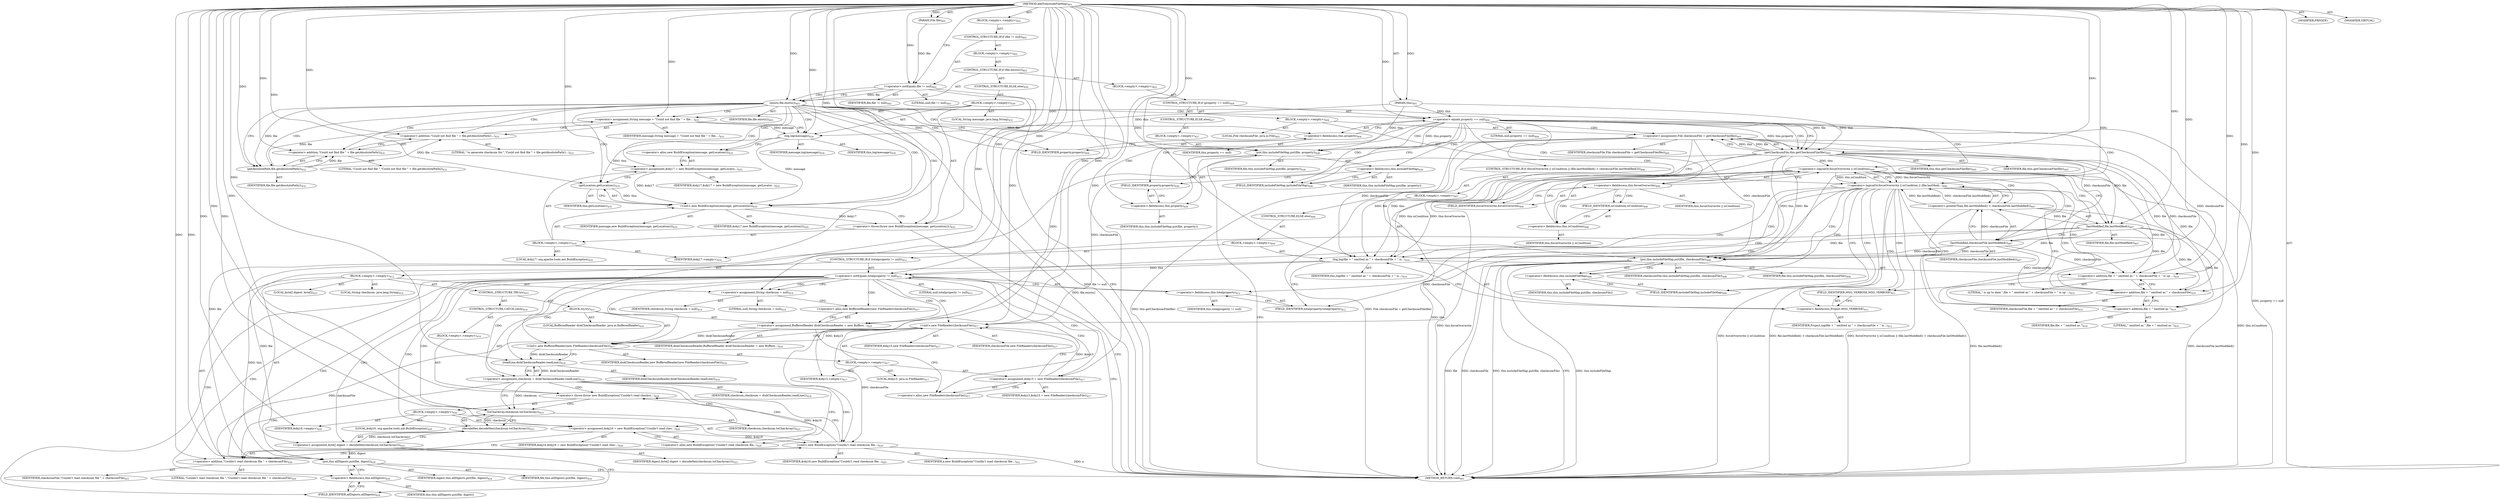 digraph "addToIncludeFileMap" {  
"111669149710" [label = <(METHOD,addToIncludeFileMap)<SUB>401</SUB>> ]
"115964117005" [label = <(PARAM,this)<SUB>401</SUB>> ]
"115964117019" [label = <(PARAM,File file)<SUB>401</SUB>> ]
"25769803835" [label = <(BLOCK,&lt;empty&gt;,&lt;empty&gt;)<SUB>401</SUB>> ]
"47244640286" [label = <(CONTROL_STRUCTURE,IF,if (file != null))<SUB>402</SUB>> ]
"30064771290" [label = <(&lt;operator&gt;.notEquals,file != null)<SUB>402</SUB>> ]
"68719476906" [label = <(IDENTIFIER,file,file != null)<SUB>402</SUB>> ]
"90194313258" [label = <(LITERAL,null,file != null)<SUB>402</SUB>> ]
"25769803836" [label = <(BLOCK,&lt;empty&gt;,&lt;empty&gt;)<SUB>402</SUB>> ]
"47244640287" [label = <(CONTROL_STRUCTURE,IF,if (file.exists()))<SUB>403</SUB>> ]
"30064771291" [label = <(exists,file.exists())<SUB>403</SUB>> ]
"68719476907" [label = <(IDENTIFIER,file,file.exists())<SUB>403</SUB>> ]
"25769803837" [label = <(BLOCK,&lt;empty&gt;,&lt;empty&gt;)<SUB>403</SUB>> ]
"47244640288" [label = <(CONTROL_STRUCTURE,IF,if (property == null))<SUB>404</SUB>> ]
"30064771292" [label = <(&lt;operator&gt;.equals,property == null)<SUB>404</SUB>> ]
"30064771293" [label = <(&lt;operator&gt;.fieldAccess,this.property)<SUB>404</SUB>> ]
"68719476908" [label = <(IDENTIFIER,this,property == null)> ]
"55834574906" [label = <(FIELD_IDENTIFIER,property,property)<SUB>404</SUB>> ]
"90194313259" [label = <(LITERAL,null,property == null)<SUB>404</SUB>> ]
"25769803838" [label = <(BLOCK,&lt;empty&gt;,&lt;empty&gt;)<SUB>404</SUB>> ]
"94489280537" [label = <(LOCAL,File checksumFile: java.io.File)<SUB>405</SUB>> ]
"30064771294" [label = <(&lt;operator&gt;.assignment,File checksumFile = getChecksumFile(file))<SUB>405</SUB>> ]
"68719476909" [label = <(IDENTIFIER,checksumFile,File checksumFile = getChecksumFile(file))<SUB>405</SUB>> ]
"30064771295" [label = <(getChecksumFile,this.getChecksumFile(file))<SUB>405</SUB>> ]
"68719476758" [label = <(IDENTIFIER,this,this.getChecksumFile(file))<SUB>405</SUB>> ]
"68719476910" [label = <(IDENTIFIER,file,this.getChecksumFile(file))<SUB>405</SUB>> ]
"47244640289" [label = <(CONTROL_STRUCTURE,IF,if (forceOverwrite || isCondition || (file.lastModified() &gt; checksumFile.lastModified())))<SUB>406</SUB>> ]
"30064771296" [label = <(&lt;operator&gt;.logicalOr,forceOverwrite || isCondition || (file.lastModi...)<SUB>406</SUB>> ]
"30064771297" [label = <(&lt;operator&gt;.logicalOr,forceOverwrite || isCondition)<SUB>406</SUB>> ]
"30064771298" [label = <(&lt;operator&gt;.fieldAccess,this.forceOverwrite)<SUB>406</SUB>> ]
"68719476911" [label = <(IDENTIFIER,this,forceOverwrite || isCondition)> ]
"55834574907" [label = <(FIELD_IDENTIFIER,forceOverwrite,forceOverwrite)<SUB>406</SUB>> ]
"30064771299" [label = <(&lt;operator&gt;.fieldAccess,this.isCondition)<SUB>406</SUB>> ]
"68719476912" [label = <(IDENTIFIER,this,forceOverwrite || isCondition)> ]
"55834574908" [label = <(FIELD_IDENTIFIER,isCondition,isCondition)<SUB>406</SUB>> ]
"30064771300" [label = <(&lt;operator&gt;.greaterThan,file.lastModified() &gt; checksumFile.lastModified())<SUB>407</SUB>> ]
"30064771301" [label = <(lastModified,file.lastModified())<SUB>407</SUB>> ]
"68719476913" [label = <(IDENTIFIER,file,file.lastModified())<SUB>407</SUB>> ]
"30064771302" [label = <(lastModified,checksumFile.lastModified())<SUB>407</SUB>> ]
"68719476914" [label = <(IDENTIFIER,checksumFile,checksumFile.lastModified())<SUB>407</SUB>> ]
"25769803839" [label = <(BLOCK,&lt;empty&gt;,&lt;empty&gt;)<SUB>407</SUB>> ]
"30064771303" [label = <(put,this.includeFileMap.put(file, checksumFile))<SUB>408</SUB>> ]
"30064771304" [label = <(&lt;operator&gt;.fieldAccess,this.includeFileMap)<SUB>408</SUB>> ]
"68719476915" [label = <(IDENTIFIER,this,this.includeFileMap.put(file, checksumFile))> ]
"55834574909" [label = <(FIELD_IDENTIFIER,includeFileMap,includeFileMap)<SUB>408</SUB>> ]
"68719476916" [label = <(IDENTIFIER,file,this.includeFileMap.put(file, checksumFile))<SUB>408</SUB>> ]
"68719476917" [label = <(IDENTIFIER,checksumFile,this.includeFileMap.put(file, checksumFile))<SUB>408</SUB>> ]
"47244640290" [label = <(CONTROL_STRUCTURE,ELSE,else)<SUB>409</SUB>> ]
"25769803840" [label = <(BLOCK,&lt;empty&gt;,&lt;empty&gt;)<SUB>409</SUB>> ]
"30064771305" [label = <(log,log(file + &quot; omitted as &quot; + checksumFile + &quot; is...)<SUB>410</SUB>> ]
"68719476759" [label = <(IDENTIFIER,this,log(file + &quot; omitted as &quot; + checksumFile + &quot; is...)<SUB>410</SUB>> ]
"30064771306" [label = <(&lt;operator&gt;.addition,file + &quot; omitted as &quot; + checksumFile + &quot; is up ...)<SUB>410</SUB>> ]
"30064771307" [label = <(&lt;operator&gt;.addition,file + &quot; omitted as &quot; + checksumFile)<SUB>410</SUB>> ]
"30064771308" [label = <(&lt;operator&gt;.addition,file + &quot; omitted as &quot;)<SUB>410</SUB>> ]
"68719476918" [label = <(IDENTIFIER,file,file + &quot; omitted as &quot;)<SUB>410</SUB>> ]
"90194313260" [label = <(LITERAL,&quot; omitted as &quot;,file + &quot; omitted as &quot;)<SUB>410</SUB>> ]
"68719476919" [label = <(IDENTIFIER,checksumFile,file + &quot; omitted as &quot; + checksumFile)<SUB>410</SUB>> ]
"90194313261" [label = <(LITERAL,&quot; is up to date.&quot;,file + &quot; omitted as &quot; + checksumFile + &quot; is up ...)<SUB>410</SUB>> ]
"30064771309" [label = <(&lt;operator&gt;.fieldAccess,Project.MSG_VERBOSE)<SUB>411</SUB>> ]
"68719476920" [label = <(IDENTIFIER,Project,log(file + &quot; omitted as &quot; + checksumFile + &quot; is...)<SUB>411</SUB>> ]
"55834574910" [label = <(FIELD_IDENTIFIER,MSG_VERBOSE,MSG_VERBOSE)<SUB>411</SUB>> ]
"47244640291" [label = <(CONTROL_STRUCTURE,IF,if (totalproperty != null))<SUB>412</SUB>> ]
"30064771310" [label = <(&lt;operator&gt;.notEquals,totalproperty != null)<SUB>412</SUB>> ]
"30064771311" [label = <(&lt;operator&gt;.fieldAccess,this.totalproperty)<SUB>412</SUB>> ]
"68719476921" [label = <(IDENTIFIER,this,totalproperty != null)> ]
"55834574911" [label = <(FIELD_IDENTIFIER,totalproperty,totalproperty)<SUB>412</SUB>> ]
"90194313262" [label = <(LITERAL,null,totalproperty != null)<SUB>412</SUB>> ]
"25769803841" [label = <(BLOCK,&lt;empty&gt;,&lt;empty&gt;)<SUB>412</SUB>> ]
"94489280538" [label = <(LOCAL,String checksum: java.lang.String)<SUB>414</SUB>> ]
"30064771312" [label = <(&lt;operator&gt;.assignment,String checksum = null)<SUB>414</SUB>> ]
"68719476922" [label = <(IDENTIFIER,checksum,String checksum = null)<SUB>414</SUB>> ]
"90194313263" [label = <(LITERAL,null,String checksum = null)<SUB>414</SUB>> ]
"47244640292" [label = <(CONTROL_STRUCTURE,TRY,try)<SUB>415</SUB>> ]
"25769803842" [label = <(BLOCK,try,try)<SUB>415</SUB>> ]
"94489280539" [label = <(LOCAL,BufferedReader diskChecksumReader: java.io.BufferedReader)<SUB>416</SUB>> ]
"30064771313" [label = <(&lt;operator&gt;.assignment,BufferedReader diskChecksumReader = new Buffere...)<SUB>416</SUB>> ]
"68719476923" [label = <(IDENTIFIER,diskChecksumReader,BufferedReader diskChecksumReader = new Buffere...)<SUB>416</SUB>> ]
"30064771314" [label = <(&lt;operator&gt;.alloc,new BufferedReader(new FileReader(checksumFile)))<SUB>417</SUB>> ]
"30064771315" [label = <(&lt;init&gt;,new BufferedReader(new FileReader(checksumFile)))<SUB>417</SUB>> ]
"68719476924" [label = <(IDENTIFIER,diskChecksumReader,new BufferedReader(new FileReader(checksumFile)))<SUB>416</SUB>> ]
"25769803843" [label = <(BLOCK,&lt;empty&gt;,&lt;empty&gt;)<SUB>417</SUB>> ]
"94489280540" [label = <(LOCAL,$obj15: java.io.FileReader)<SUB>417</SUB>> ]
"30064771316" [label = <(&lt;operator&gt;.assignment,$obj15 = new FileReader(checksumFile))<SUB>417</SUB>> ]
"68719476925" [label = <(IDENTIFIER,$obj15,$obj15 = new FileReader(checksumFile))<SUB>417</SUB>> ]
"30064771317" [label = <(&lt;operator&gt;.alloc,new FileReader(checksumFile))<SUB>417</SUB>> ]
"30064771318" [label = <(&lt;init&gt;,new FileReader(checksumFile))<SUB>417</SUB>> ]
"68719476926" [label = <(IDENTIFIER,$obj15,new FileReader(checksumFile))<SUB>417</SUB>> ]
"68719476927" [label = <(IDENTIFIER,checksumFile,new FileReader(checksumFile))<SUB>417</SUB>> ]
"68719476928" [label = <(IDENTIFIER,$obj15,&lt;empty&gt;)<SUB>417</SUB>> ]
"30064771319" [label = <(&lt;operator&gt;.assignment,checksum = diskChecksumReader.readLine())<SUB>418</SUB>> ]
"68719476929" [label = <(IDENTIFIER,checksum,checksum = diskChecksumReader.readLine())<SUB>418</SUB>> ]
"30064771320" [label = <(readLine,diskChecksumReader.readLine())<SUB>418</SUB>> ]
"68719476930" [label = <(IDENTIFIER,diskChecksumReader,diskChecksumReader.readLine())<SUB>418</SUB>> ]
"47244640293" [label = <(CONTROL_STRUCTURE,CATCH,catch)<SUB>419</SUB>> ]
"25769803844" [label = <(BLOCK,&lt;empty&gt;,&lt;empty&gt;)<SUB>419</SUB>> ]
"30064771321" [label = <(&lt;operator&gt;.throw,throw new BuildException(&quot;Couldn't read checksu...)<SUB>420</SUB>> ]
"25769803845" [label = <(BLOCK,&lt;empty&gt;,&lt;empty&gt;)<SUB>420</SUB>> ]
"94489280541" [label = <(LOCAL,$obj16: org.apache.tools.ant.BuildException)<SUB>420</SUB>> ]
"30064771322" [label = <(&lt;operator&gt;.assignment,$obj16 = new BuildException(&quot;Couldn't read chec...)<SUB>420</SUB>> ]
"68719476931" [label = <(IDENTIFIER,$obj16,$obj16 = new BuildException(&quot;Couldn't read chec...)<SUB>420</SUB>> ]
"30064771323" [label = <(&lt;operator&gt;.alloc,new BuildException(&quot;Couldn't read checksum file...)<SUB>420</SUB>> ]
"30064771324" [label = <(&lt;init&gt;,new BuildException(&quot;Couldn't read checksum file...)<SUB>420</SUB>> ]
"68719476932" [label = <(IDENTIFIER,$obj16,new BuildException(&quot;Couldn't read checksum file...)<SUB>420</SUB>> ]
"30064771325" [label = <(&lt;operator&gt;.addition,&quot;Couldn't read checksum file &quot; + checksumFile)<SUB>420</SUB>> ]
"90194313264" [label = <(LITERAL,&quot;Couldn't read checksum file &quot;,&quot;Couldn't read checksum file &quot; + checksumFile)<SUB>420</SUB>> ]
"68719476933" [label = <(IDENTIFIER,checksumFile,&quot;Couldn't read checksum file &quot; + checksumFile)<SUB>421</SUB>> ]
"68719476934" [label = <(IDENTIFIER,e,new BuildException(&quot;Couldn't read checksum file...)<SUB>421</SUB>> ]
"68719476935" [label = <(IDENTIFIER,$obj16,&lt;empty&gt;)<SUB>420</SUB>> ]
"94489280542" [label = <(LOCAL,byte[] digest: byte[])<SUB>423</SUB>> ]
"30064771326" [label = <(&lt;operator&gt;.assignment,byte[] digest = decodeHex(checksum.toCharArray()))<SUB>423</SUB>> ]
"68719476936" [label = <(IDENTIFIER,digest,byte[] digest = decodeHex(checksum.toCharArray()))<SUB>423</SUB>> ]
"30064771327" [label = <(decodeHex,decodeHex(checksum.toCharArray()))<SUB>423</SUB>> ]
"30064771328" [label = <(toCharArray,checksum.toCharArray())<SUB>423</SUB>> ]
"68719476937" [label = <(IDENTIFIER,checksum,checksum.toCharArray())<SUB>423</SUB>> ]
"30064771329" [label = <(put,this.allDigests.put(file, digest))<SUB>424</SUB>> ]
"30064771330" [label = <(&lt;operator&gt;.fieldAccess,this.allDigests)<SUB>424</SUB>> ]
"68719476938" [label = <(IDENTIFIER,this,this.allDigests.put(file, digest))> ]
"55834574912" [label = <(FIELD_IDENTIFIER,allDigests,allDigests)<SUB>424</SUB>> ]
"68719476939" [label = <(IDENTIFIER,file,this.allDigests.put(file, digest))<SUB>424</SUB>> ]
"68719476940" [label = <(IDENTIFIER,digest,this.allDigests.put(file, digest))<SUB>424</SUB>> ]
"47244640294" [label = <(CONTROL_STRUCTURE,ELSE,else)<SUB>427</SUB>> ]
"25769803846" [label = <(BLOCK,&lt;empty&gt;,&lt;empty&gt;)<SUB>427</SUB>> ]
"30064771331" [label = <(put,this.includeFileMap.put(file, property))<SUB>428</SUB>> ]
"30064771332" [label = <(&lt;operator&gt;.fieldAccess,this.includeFileMap)<SUB>428</SUB>> ]
"68719476941" [label = <(IDENTIFIER,this,this.includeFileMap.put(file, property))> ]
"55834574913" [label = <(FIELD_IDENTIFIER,includeFileMap,includeFileMap)<SUB>428</SUB>> ]
"68719476942" [label = <(IDENTIFIER,file,this.includeFileMap.put(file, property))<SUB>428</SUB>> ]
"30064771333" [label = <(&lt;operator&gt;.fieldAccess,this.property)<SUB>428</SUB>> ]
"68719476943" [label = <(IDENTIFIER,this,this.includeFileMap.put(file, property))> ]
"55834574914" [label = <(FIELD_IDENTIFIER,property,property)<SUB>428</SUB>> ]
"47244640295" [label = <(CONTROL_STRUCTURE,ELSE,else)<SUB>430</SUB>> ]
"25769803847" [label = <(BLOCK,&lt;empty&gt;,&lt;empty&gt;)<SUB>430</SUB>> ]
"94489280543" [label = <(LOCAL,String message: java.lang.String)<SUB>431</SUB>> ]
"30064771334" [label = <(&lt;operator&gt;.assignment,String message = &quot;Could not find file &quot; + file....)<SUB>431</SUB>> ]
"68719476944" [label = <(IDENTIFIER,message,String message = &quot;Could not find file &quot; + file....)<SUB>431</SUB>> ]
"30064771335" [label = <(&lt;operator&gt;.addition,&quot;Could not find file &quot; + file.getAbsolutePath()...)<SUB>431</SUB>> ]
"30064771336" [label = <(&lt;operator&gt;.addition,&quot;Could not find file &quot; + file.getAbsolutePath())<SUB>431</SUB>> ]
"90194313265" [label = <(LITERAL,&quot;Could not find file &quot;,&quot;Could not find file &quot; + file.getAbsolutePath())<SUB>431</SUB>> ]
"30064771337" [label = <(getAbsolutePath,file.getAbsolutePath())<SUB>432</SUB>> ]
"68719476945" [label = <(IDENTIFIER,file,file.getAbsolutePath())<SUB>432</SUB>> ]
"90194313266" [label = <(LITERAL,&quot; to generate checksum for.&quot;,&quot;Could not find file &quot; + file.getAbsolutePath()...)<SUB>433</SUB>> ]
"30064771338" [label = <(log,log(message))<SUB>434</SUB>> ]
"68719476760" [label = <(IDENTIFIER,this,log(message))<SUB>434</SUB>> ]
"68719476946" [label = <(IDENTIFIER,message,log(message))<SUB>434</SUB>> ]
"30064771339" [label = <(&lt;operator&gt;.throw,throw new BuildException(message, getLocation());)<SUB>435</SUB>> ]
"25769803848" [label = <(BLOCK,&lt;empty&gt;,&lt;empty&gt;)<SUB>435</SUB>> ]
"94489280544" [label = <(LOCAL,$obj17: org.apache.tools.ant.BuildException)<SUB>435</SUB>> ]
"30064771340" [label = <(&lt;operator&gt;.assignment,$obj17 = new BuildException(message, getLocatio...)<SUB>435</SUB>> ]
"68719476947" [label = <(IDENTIFIER,$obj17,$obj17 = new BuildException(message, getLocatio...)<SUB>435</SUB>> ]
"30064771341" [label = <(&lt;operator&gt;.alloc,new BuildException(message, getLocation()))<SUB>435</SUB>> ]
"30064771342" [label = <(&lt;init&gt;,new BuildException(message, getLocation()))<SUB>435</SUB>> ]
"68719476948" [label = <(IDENTIFIER,$obj17,new BuildException(message, getLocation()))<SUB>435</SUB>> ]
"68719476949" [label = <(IDENTIFIER,message,new BuildException(message, getLocation()))<SUB>435</SUB>> ]
"30064771343" [label = <(getLocation,getLocation())<SUB>435</SUB>> ]
"68719476761" [label = <(IDENTIFIER,this,getLocation())<SUB>435</SUB>> ]
"68719476950" [label = <(IDENTIFIER,$obj17,&lt;empty&gt;)<SUB>435</SUB>> ]
"133143986220" [label = <(MODIFIER,PRIVATE)> ]
"133143986221" [label = <(MODIFIER,VIRTUAL)> ]
"128849018894" [label = <(METHOD_RETURN,void)<SUB>401</SUB>> ]
  "111669149710" -> "115964117005"  [ label = "AST: "] 
  "111669149710" -> "115964117019"  [ label = "AST: "] 
  "111669149710" -> "25769803835"  [ label = "AST: "] 
  "111669149710" -> "133143986220"  [ label = "AST: "] 
  "111669149710" -> "133143986221"  [ label = "AST: "] 
  "111669149710" -> "128849018894"  [ label = "AST: "] 
  "25769803835" -> "47244640286"  [ label = "AST: "] 
  "47244640286" -> "30064771290"  [ label = "AST: "] 
  "47244640286" -> "25769803836"  [ label = "AST: "] 
  "30064771290" -> "68719476906"  [ label = "AST: "] 
  "30064771290" -> "90194313258"  [ label = "AST: "] 
  "25769803836" -> "47244640287"  [ label = "AST: "] 
  "47244640287" -> "30064771291"  [ label = "AST: "] 
  "47244640287" -> "25769803837"  [ label = "AST: "] 
  "47244640287" -> "47244640295"  [ label = "AST: "] 
  "30064771291" -> "68719476907"  [ label = "AST: "] 
  "25769803837" -> "47244640288"  [ label = "AST: "] 
  "47244640288" -> "30064771292"  [ label = "AST: "] 
  "47244640288" -> "25769803838"  [ label = "AST: "] 
  "47244640288" -> "47244640294"  [ label = "AST: "] 
  "30064771292" -> "30064771293"  [ label = "AST: "] 
  "30064771292" -> "90194313259"  [ label = "AST: "] 
  "30064771293" -> "68719476908"  [ label = "AST: "] 
  "30064771293" -> "55834574906"  [ label = "AST: "] 
  "25769803838" -> "94489280537"  [ label = "AST: "] 
  "25769803838" -> "30064771294"  [ label = "AST: "] 
  "25769803838" -> "47244640289"  [ label = "AST: "] 
  "30064771294" -> "68719476909"  [ label = "AST: "] 
  "30064771294" -> "30064771295"  [ label = "AST: "] 
  "30064771295" -> "68719476758"  [ label = "AST: "] 
  "30064771295" -> "68719476910"  [ label = "AST: "] 
  "47244640289" -> "30064771296"  [ label = "AST: "] 
  "47244640289" -> "25769803839"  [ label = "AST: "] 
  "47244640289" -> "47244640290"  [ label = "AST: "] 
  "30064771296" -> "30064771297"  [ label = "AST: "] 
  "30064771296" -> "30064771300"  [ label = "AST: "] 
  "30064771297" -> "30064771298"  [ label = "AST: "] 
  "30064771297" -> "30064771299"  [ label = "AST: "] 
  "30064771298" -> "68719476911"  [ label = "AST: "] 
  "30064771298" -> "55834574907"  [ label = "AST: "] 
  "30064771299" -> "68719476912"  [ label = "AST: "] 
  "30064771299" -> "55834574908"  [ label = "AST: "] 
  "30064771300" -> "30064771301"  [ label = "AST: "] 
  "30064771300" -> "30064771302"  [ label = "AST: "] 
  "30064771301" -> "68719476913"  [ label = "AST: "] 
  "30064771302" -> "68719476914"  [ label = "AST: "] 
  "25769803839" -> "30064771303"  [ label = "AST: "] 
  "30064771303" -> "30064771304"  [ label = "AST: "] 
  "30064771303" -> "68719476916"  [ label = "AST: "] 
  "30064771303" -> "68719476917"  [ label = "AST: "] 
  "30064771304" -> "68719476915"  [ label = "AST: "] 
  "30064771304" -> "55834574909"  [ label = "AST: "] 
  "47244640290" -> "25769803840"  [ label = "AST: "] 
  "25769803840" -> "30064771305"  [ label = "AST: "] 
  "25769803840" -> "47244640291"  [ label = "AST: "] 
  "30064771305" -> "68719476759"  [ label = "AST: "] 
  "30064771305" -> "30064771306"  [ label = "AST: "] 
  "30064771305" -> "30064771309"  [ label = "AST: "] 
  "30064771306" -> "30064771307"  [ label = "AST: "] 
  "30064771306" -> "90194313261"  [ label = "AST: "] 
  "30064771307" -> "30064771308"  [ label = "AST: "] 
  "30064771307" -> "68719476919"  [ label = "AST: "] 
  "30064771308" -> "68719476918"  [ label = "AST: "] 
  "30064771308" -> "90194313260"  [ label = "AST: "] 
  "30064771309" -> "68719476920"  [ label = "AST: "] 
  "30064771309" -> "55834574910"  [ label = "AST: "] 
  "47244640291" -> "30064771310"  [ label = "AST: "] 
  "47244640291" -> "25769803841"  [ label = "AST: "] 
  "30064771310" -> "30064771311"  [ label = "AST: "] 
  "30064771310" -> "90194313262"  [ label = "AST: "] 
  "30064771311" -> "68719476921"  [ label = "AST: "] 
  "30064771311" -> "55834574911"  [ label = "AST: "] 
  "25769803841" -> "94489280538"  [ label = "AST: "] 
  "25769803841" -> "30064771312"  [ label = "AST: "] 
  "25769803841" -> "47244640292"  [ label = "AST: "] 
  "25769803841" -> "94489280542"  [ label = "AST: "] 
  "25769803841" -> "30064771326"  [ label = "AST: "] 
  "25769803841" -> "30064771329"  [ label = "AST: "] 
  "30064771312" -> "68719476922"  [ label = "AST: "] 
  "30064771312" -> "90194313263"  [ label = "AST: "] 
  "47244640292" -> "25769803842"  [ label = "AST: "] 
  "47244640292" -> "47244640293"  [ label = "AST: "] 
  "25769803842" -> "94489280539"  [ label = "AST: "] 
  "25769803842" -> "30064771313"  [ label = "AST: "] 
  "25769803842" -> "30064771315"  [ label = "AST: "] 
  "25769803842" -> "30064771319"  [ label = "AST: "] 
  "30064771313" -> "68719476923"  [ label = "AST: "] 
  "30064771313" -> "30064771314"  [ label = "AST: "] 
  "30064771315" -> "68719476924"  [ label = "AST: "] 
  "30064771315" -> "25769803843"  [ label = "AST: "] 
  "25769803843" -> "94489280540"  [ label = "AST: "] 
  "25769803843" -> "30064771316"  [ label = "AST: "] 
  "25769803843" -> "30064771318"  [ label = "AST: "] 
  "25769803843" -> "68719476928"  [ label = "AST: "] 
  "30064771316" -> "68719476925"  [ label = "AST: "] 
  "30064771316" -> "30064771317"  [ label = "AST: "] 
  "30064771318" -> "68719476926"  [ label = "AST: "] 
  "30064771318" -> "68719476927"  [ label = "AST: "] 
  "30064771319" -> "68719476929"  [ label = "AST: "] 
  "30064771319" -> "30064771320"  [ label = "AST: "] 
  "30064771320" -> "68719476930"  [ label = "AST: "] 
  "47244640293" -> "25769803844"  [ label = "AST: "] 
  "25769803844" -> "30064771321"  [ label = "AST: "] 
  "30064771321" -> "25769803845"  [ label = "AST: "] 
  "25769803845" -> "94489280541"  [ label = "AST: "] 
  "25769803845" -> "30064771322"  [ label = "AST: "] 
  "25769803845" -> "30064771324"  [ label = "AST: "] 
  "25769803845" -> "68719476935"  [ label = "AST: "] 
  "30064771322" -> "68719476931"  [ label = "AST: "] 
  "30064771322" -> "30064771323"  [ label = "AST: "] 
  "30064771324" -> "68719476932"  [ label = "AST: "] 
  "30064771324" -> "30064771325"  [ label = "AST: "] 
  "30064771324" -> "68719476934"  [ label = "AST: "] 
  "30064771325" -> "90194313264"  [ label = "AST: "] 
  "30064771325" -> "68719476933"  [ label = "AST: "] 
  "30064771326" -> "68719476936"  [ label = "AST: "] 
  "30064771326" -> "30064771327"  [ label = "AST: "] 
  "30064771327" -> "30064771328"  [ label = "AST: "] 
  "30064771328" -> "68719476937"  [ label = "AST: "] 
  "30064771329" -> "30064771330"  [ label = "AST: "] 
  "30064771329" -> "68719476939"  [ label = "AST: "] 
  "30064771329" -> "68719476940"  [ label = "AST: "] 
  "30064771330" -> "68719476938"  [ label = "AST: "] 
  "30064771330" -> "55834574912"  [ label = "AST: "] 
  "47244640294" -> "25769803846"  [ label = "AST: "] 
  "25769803846" -> "30064771331"  [ label = "AST: "] 
  "30064771331" -> "30064771332"  [ label = "AST: "] 
  "30064771331" -> "68719476942"  [ label = "AST: "] 
  "30064771331" -> "30064771333"  [ label = "AST: "] 
  "30064771332" -> "68719476941"  [ label = "AST: "] 
  "30064771332" -> "55834574913"  [ label = "AST: "] 
  "30064771333" -> "68719476943"  [ label = "AST: "] 
  "30064771333" -> "55834574914"  [ label = "AST: "] 
  "47244640295" -> "25769803847"  [ label = "AST: "] 
  "25769803847" -> "94489280543"  [ label = "AST: "] 
  "25769803847" -> "30064771334"  [ label = "AST: "] 
  "25769803847" -> "30064771338"  [ label = "AST: "] 
  "25769803847" -> "30064771339"  [ label = "AST: "] 
  "30064771334" -> "68719476944"  [ label = "AST: "] 
  "30064771334" -> "30064771335"  [ label = "AST: "] 
  "30064771335" -> "30064771336"  [ label = "AST: "] 
  "30064771335" -> "90194313266"  [ label = "AST: "] 
  "30064771336" -> "90194313265"  [ label = "AST: "] 
  "30064771336" -> "30064771337"  [ label = "AST: "] 
  "30064771337" -> "68719476945"  [ label = "AST: "] 
  "30064771338" -> "68719476760"  [ label = "AST: "] 
  "30064771338" -> "68719476946"  [ label = "AST: "] 
  "30064771339" -> "25769803848"  [ label = "AST: "] 
  "25769803848" -> "94489280544"  [ label = "AST: "] 
  "25769803848" -> "30064771340"  [ label = "AST: "] 
  "25769803848" -> "30064771342"  [ label = "AST: "] 
  "25769803848" -> "68719476950"  [ label = "AST: "] 
  "30064771340" -> "68719476947"  [ label = "AST: "] 
  "30064771340" -> "30064771341"  [ label = "AST: "] 
  "30064771342" -> "68719476948"  [ label = "AST: "] 
  "30064771342" -> "68719476949"  [ label = "AST: "] 
  "30064771342" -> "30064771343"  [ label = "AST: "] 
  "30064771343" -> "68719476761"  [ label = "AST: "] 
  "30064771290" -> "128849018894"  [ label = "CFG: "] 
  "30064771290" -> "30064771291"  [ label = "CFG: "] 
  "30064771291" -> "55834574906"  [ label = "CFG: "] 
  "30064771291" -> "30064771337"  [ label = "CFG: "] 
  "30064771292" -> "30064771295"  [ label = "CFG: "] 
  "30064771292" -> "55834574913"  [ label = "CFG: "] 
  "30064771334" -> "30064771338"  [ label = "CFG: "] 
  "30064771338" -> "30064771341"  [ label = "CFG: "] 
  "30064771339" -> "128849018894"  [ label = "CFG: "] 
  "30064771293" -> "30064771292"  [ label = "CFG: "] 
  "30064771294" -> "55834574907"  [ label = "CFG: "] 
  "30064771335" -> "30064771334"  [ label = "CFG: "] 
  "55834574906" -> "30064771293"  [ label = "CFG: "] 
  "30064771295" -> "30064771294"  [ label = "CFG: "] 
  "30064771296" -> "55834574909"  [ label = "CFG: "] 
  "30064771296" -> "30064771308"  [ label = "CFG: "] 
  "30064771331" -> "128849018894"  [ label = "CFG: "] 
  "30064771336" -> "30064771335"  [ label = "CFG: "] 
  "30064771340" -> "30064771343"  [ label = "CFG: "] 
  "30064771342" -> "30064771339"  [ label = "CFG: "] 
  "30064771297" -> "30064771296"  [ label = "CFG: "] 
  "30064771297" -> "30064771301"  [ label = "CFG: "] 
  "30064771300" -> "30064771296"  [ label = "CFG: "] 
  "30064771303" -> "128849018894"  [ label = "CFG: "] 
  "30064771332" -> "55834574914"  [ label = "CFG: "] 
  "30064771333" -> "30064771331"  [ label = "CFG: "] 
  "30064771337" -> "30064771336"  [ label = "CFG: "] 
  "30064771341" -> "30064771340"  [ label = "CFG: "] 
  "30064771343" -> "30064771342"  [ label = "CFG: "] 
  "30064771298" -> "30064771297"  [ label = "CFG: "] 
  "30064771298" -> "55834574908"  [ label = "CFG: "] 
  "30064771299" -> "30064771297"  [ label = "CFG: "] 
  "30064771301" -> "30064771302"  [ label = "CFG: "] 
  "30064771302" -> "30064771300"  [ label = "CFG: "] 
  "30064771304" -> "30064771303"  [ label = "CFG: "] 
  "30064771305" -> "55834574911"  [ label = "CFG: "] 
  "55834574913" -> "30064771332"  [ label = "CFG: "] 
  "55834574914" -> "30064771333"  [ label = "CFG: "] 
  "55834574907" -> "30064771298"  [ label = "CFG: "] 
  "55834574908" -> "30064771299"  [ label = "CFG: "] 
  "55834574909" -> "30064771304"  [ label = "CFG: "] 
  "30064771306" -> "55834574910"  [ label = "CFG: "] 
  "30064771309" -> "30064771305"  [ label = "CFG: "] 
  "30064771310" -> "128849018894"  [ label = "CFG: "] 
  "30064771310" -> "30064771312"  [ label = "CFG: "] 
  "30064771307" -> "30064771306"  [ label = "CFG: "] 
  "55834574910" -> "30064771309"  [ label = "CFG: "] 
  "30064771311" -> "30064771310"  [ label = "CFG: "] 
  "30064771312" -> "30064771314"  [ label = "CFG: "] 
  "30064771326" -> "55834574912"  [ label = "CFG: "] 
  "30064771329" -> "128849018894"  [ label = "CFG: "] 
  "30064771308" -> "30064771307"  [ label = "CFG: "] 
  "55834574911" -> "30064771311"  [ label = "CFG: "] 
  "30064771327" -> "30064771326"  [ label = "CFG: "] 
  "30064771330" -> "30064771329"  [ label = "CFG: "] 
  "30064771313" -> "30064771317"  [ label = "CFG: "] 
  "30064771315" -> "30064771320"  [ label = "CFG: "] 
  "30064771319" -> "30064771323"  [ label = "CFG: "] 
  "30064771319" -> "30064771328"  [ label = "CFG: "] 
  "30064771328" -> "30064771327"  [ label = "CFG: "] 
  "55834574912" -> "30064771330"  [ label = "CFG: "] 
  "30064771314" -> "30064771313"  [ label = "CFG: "] 
  "30064771320" -> "30064771319"  [ label = "CFG: "] 
  "30064771321" -> "30064771328"  [ label = "CFG: "] 
  "30064771316" -> "30064771318"  [ label = "CFG: "] 
  "30064771318" -> "30064771315"  [ label = "CFG: "] 
  "30064771317" -> "30064771316"  [ label = "CFG: "] 
  "30064771322" -> "30064771325"  [ label = "CFG: "] 
  "30064771324" -> "30064771321"  [ label = "CFG: "] 
  "30064771323" -> "30064771322"  [ label = "CFG: "] 
  "30064771325" -> "30064771324"  [ label = "CFG: "] 
  "111669149710" -> "30064771290"  [ label = "CFG: "] 
  "30064771290" -> "128849018894"  [ label = "DDG: file != null"] 
  "30064771291" -> "128849018894"  [ label = "DDG: file.exists()"] 
  "30064771292" -> "128849018894"  [ label = "DDG: property == null"] 
  "30064771295" -> "128849018894"  [ label = "DDG: this"] 
  "30064771294" -> "128849018894"  [ label = "DDG: this.getChecksumFile(file)"] 
  "30064771294" -> "128849018894"  [ label = "DDG: File checksumFile = getChecksumFile(file)"] 
  "30064771297" -> "128849018894"  [ label = "DDG: this.forceOverwrite"] 
  "30064771297" -> "128849018894"  [ label = "DDG: this.isCondition"] 
  "30064771296" -> "128849018894"  [ label = "DDG: forceOverwrite || isCondition"] 
  "30064771300" -> "128849018894"  [ label = "DDG: file.lastModified()"] 
  "30064771300" -> "128849018894"  [ label = "DDG: checksumFile.lastModified()"] 
  "30064771296" -> "128849018894"  [ label = "DDG: file.lastModified() &gt; checksumFile.lastModified()"] 
  "30064771296" -> "128849018894"  [ label = "DDG: forceOverwrite || isCondition || (file.lastModified() &gt; checksumFile.lastModified())"] 
  "30064771303" -> "128849018894"  [ label = "DDG: this.includeFileMap"] 
  "30064771303" -> "128849018894"  [ label = "DDG: file"] 
  "30064771303" -> "128849018894"  [ label = "DDG: checksumFile"] 
  "30064771303" -> "128849018894"  [ label = "DDG: this.includeFileMap.put(file, checksumFile)"] 
  "30064771324" -> "128849018894"  [ label = "DDG: e"] 
  "111669149710" -> "115964117005"  [ label = "DDG: "] 
  "111669149710" -> "115964117019"  [ label = "DDG: "] 
  "115964117019" -> "30064771290"  [ label = "DDG: file"] 
  "111669149710" -> "30064771290"  [ label = "DDG: "] 
  "30064771290" -> "30064771291"  [ label = "DDG: file"] 
  "111669149710" -> "30064771291"  [ label = "DDG: "] 
  "111669149710" -> "30064771334"  [ label = "DDG: "] 
  "30064771337" -> "30064771334"  [ label = "DDG: file"] 
  "115964117005" -> "30064771292"  [ label = "DDG: this"] 
  "111669149710" -> "30064771292"  [ label = "DDG: "] 
  "30064771295" -> "30064771294"  [ label = "DDG: this"] 
  "30064771295" -> "30064771294"  [ label = "DDG: file"] 
  "115964117005" -> "30064771338"  [ label = "DDG: this"] 
  "111669149710" -> "30064771338"  [ label = "DDG: "] 
  "30064771334" -> "30064771338"  [ label = "DDG: message"] 
  "30064771342" -> "30064771339"  [ label = "DDG: $obj17"] 
  "111669149710" -> "30064771339"  [ label = "DDG: "] 
  "111669149710" -> "30064771335"  [ label = "DDG: "] 
  "30064771337" -> "30064771335"  [ label = "DDG: file"] 
  "111669149710" -> "30064771340"  [ label = "DDG: "] 
  "111669149710" -> "68719476950"  [ label = "DDG: "] 
  "115964117005" -> "30064771295"  [ label = "DDG: this"] 
  "30064771292" -> "30064771295"  [ label = "DDG: this.property"] 
  "111669149710" -> "30064771295"  [ label = "DDG: "] 
  "30064771291" -> "30064771295"  [ label = "DDG: file"] 
  "30064771297" -> "30064771296"  [ label = "DDG: this.forceOverwrite"] 
  "30064771297" -> "30064771296"  [ label = "DDG: this.isCondition"] 
  "30064771300" -> "30064771296"  [ label = "DDG: file.lastModified()"] 
  "30064771300" -> "30064771296"  [ label = "DDG: checksumFile.lastModified()"] 
  "115964117005" -> "30064771331"  [ label = "DDG: this"] 
  "30064771291" -> "30064771331"  [ label = "DDG: file"] 
  "111669149710" -> "30064771331"  [ label = "DDG: "] 
  "30064771292" -> "30064771331"  [ label = "DDG: this.property"] 
  "111669149710" -> "30064771336"  [ label = "DDG: "] 
  "30064771337" -> "30064771336"  [ label = "DDG: file"] 
  "30064771340" -> "30064771342"  [ label = "DDG: $obj17"] 
  "111669149710" -> "30064771342"  [ label = "DDG: "] 
  "30064771338" -> "30064771342"  [ label = "DDG: message"] 
  "30064771343" -> "30064771342"  [ label = "DDG: this"] 
  "30064771295" -> "30064771297"  [ label = "DDG: this"] 
  "30064771301" -> "30064771300"  [ label = "DDG: file"] 
  "30064771302" -> "30064771300"  [ label = "DDG: checksumFile"] 
  "30064771295" -> "30064771303"  [ label = "DDG: this"] 
  "30064771295" -> "30064771303"  [ label = "DDG: file"] 
  "30064771301" -> "30064771303"  [ label = "DDG: file"] 
  "111669149710" -> "30064771303"  [ label = "DDG: "] 
  "30064771294" -> "30064771303"  [ label = "DDG: checksumFile"] 
  "30064771302" -> "30064771303"  [ label = "DDG: checksumFile"] 
  "30064771291" -> "30064771337"  [ label = "DDG: file"] 
  "111669149710" -> "30064771337"  [ label = "DDG: "] 
  "30064771338" -> "30064771343"  [ label = "DDG: this"] 
  "111669149710" -> "30064771343"  [ label = "DDG: "] 
  "30064771295" -> "30064771301"  [ label = "DDG: file"] 
  "111669149710" -> "30064771301"  [ label = "DDG: "] 
  "30064771294" -> "30064771302"  [ label = "DDG: checksumFile"] 
  "111669149710" -> "30064771302"  [ label = "DDG: "] 
  "30064771295" -> "30064771305"  [ label = "DDG: this"] 
  "30064771297" -> "30064771305"  [ label = "DDG: this.forceOverwrite"] 
  "30064771297" -> "30064771305"  [ label = "DDG: this.isCondition"] 
  "111669149710" -> "30064771305"  [ label = "DDG: "] 
  "30064771295" -> "30064771305"  [ label = "DDG: file"] 
  "30064771301" -> "30064771305"  [ label = "DDG: file"] 
  "30064771294" -> "30064771305"  [ label = "DDG: checksumFile"] 
  "30064771302" -> "30064771305"  [ label = "DDG: checksumFile"] 
  "30064771295" -> "30064771306"  [ label = "DDG: file"] 
  "30064771301" -> "30064771306"  [ label = "DDG: file"] 
  "111669149710" -> "30064771306"  [ label = "DDG: "] 
  "30064771294" -> "30064771306"  [ label = "DDG: checksumFile"] 
  "30064771302" -> "30064771306"  [ label = "DDG: checksumFile"] 
  "30064771305" -> "30064771310"  [ label = "DDG: this"] 
  "111669149710" -> "30064771310"  [ label = "DDG: "] 
  "111669149710" -> "30064771312"  [ label = "DDG: "] 
  "30064771327" -> "30064771326"  [ label = "DDG: checksum.toCharArray()"] 
  "30064771295" -> "30064771307"  [ label = "DDG: file"] 
  "30064771301" -> "30064771307"  [ label = "DDG: file"] 
  "111669149710" -> "30064771307"  [ label = "DDG: "] 
  "30064771294" -> "30064771307"  [ label = "DDG: checksumFile"] 
  "30064771302" -> "30064771307"  [ label = "DDG: checksumFile"] 
  "30064771305" -> "30064771329"  [ label = "DDG: this"] 
  "111669149710" -> "30064771329"  [ label = "DDG: "] 
  "30064771295" -> "30064771329"  [ label = "DDG: file"] 
  "30064771301" -> "30064771329"  [ label = "DDG: file"] 
  "30064771326" -> "30064771329"  [ label = "DDG: digest"] 
  "30064771295" -> "30064771308"  [ label = "DDG: file"] 
  "30064771301" -> "30064771308"  [ label = "DDG: file"] 
  "111669149710" -> "30064771308"  [ label = "DDG: "] 
  "111669149710" -> "30064771313"  [ label = "DDG: "] 
  "30064771320" -> "30064771319"  [ label = "DDG: diskChecksumReader"] 
  "30064771328" -> "30064771327"  [ label = "DDG: checksum"] 
  "30064771313" -> "30064771315"  [ label = "DDG: diskChecksumReader"] 
  "111669149710" -> "30064771315"  [ label = "DDG: "] 
  "30064771318" -> "30064771315"  [ label = "DDG: $obj15"] 
  "30064771319" -> "30064771328"  [ label = "DDG: checksum"] 
  "111669149710" -> "30064771328"  [ label = "DDG: "] 
  "111669149710" -> "30064771316"  [ label = "DDG: "] 
  "111669149710" -> "68719476928"  [ label = "DDG: "] 
  "30064771315" -> "30064771320"  [ label = "DDG: diskChecksumReader"] 
  "111669149710" -> "30064771320"  [ label = "DDG: "] 
  "30064771324" -> "30064771321"  [ label = "DDG: $obj16"] 
  "111669149710" -> "30064771321"  [ label = "DDG: "] 
  "30064771316" -> "30064771318"  [ label = "DDG: $obj15"] 
  "111669149710" -> "30064771318"  [ label = "DDG: "] 
  "30064771294" -> "30064771318"  [ label = "DDG: checksumFile"] 
  "30064771302" -> "30064771318"  [ label = "DDG: checksumFile"] 
  "111669149710" -> "30064771322"  [ label = "DDG: "] 
  "111669149710" -> "68719476935"  [ label = "DDG: "] 
  "30064771322" -> "30064771324"  [ label = "DDG: $obj16"] 
  "111669149710" -> "30064771324"  [ label = "DDG: "] 
  "30064771318" -> "30064771324"  [ label = "DDG: checksumFile"] 
  "111669149710" -> "30064771325"  [ label = "DDG: "] 
  "30064771318" -> "30064771325"  [ label = "DDG: checksumFile"] 
  "30064771290" -> "30064771291"  [ label = "CDG: "] 
  "30064771291" -> "30064771340"  [ label = "CDG: "] 
  "30064771291" -> "30064771341"  [ label = "CDG: "] 
  "30064771291" -> "30064771342"  [ label = "CDG: "] 
  "30064771291" -> "30064771343"  [ label = "CDG: "] 
  "30064771291" -> "30064771336"  [ label = "CDG: "] 
  "30064771291" -> "30064771337"  [ label = "CDG: "] 
  "30064771291" -> "30064771338"  [ label = "CDG: "] 
  "30064771291" -> "30064771339"  [ label = "CDG: "] 
  "30064771291" -> "30064771292"  [ label = "CDG: "] 
  "30064771291" -> "30064771293"  [ label = "CDG: "] 
  "30064771291" -> "30064771334"  [ label = "CDG: "] 
  "30064771291" -> "30064771335"  [ label = "CDG: "] 
  "30064771291" -> "55834574906"  [ label = "CDG: "] 
  "30064771292" -> "30064771294"  [ label = "CDG: "] 
  "30064771292" -> "30064771295"  [ label = "CDG: "] 
  "30064771292" -> "30064771296"  [ label = "CDG: "] 
  "30064771292" -> "30064771297"  [ label = "CDG: "] 
  "30064771292" -> "30064771298"  [ label = "CDG: "] 
  "30064771292" -> "55834574914"  [ label = "CDG: "] 
  "30064771292" -> "55834574913"  [ label = "CDG: "] 
  "30064771292" -> "30064771332"  [ label = "CDG: "] 
  "30064771292" -> "30064771333"  [ label = "CDG: "] 
  "30064771292" -> "30064771331"  [ label = "CDG: "] 
  "30064771292" -> "55834574907"  [ label = "CDG: "] 
  "30064771296" -> "30064771303"  [ label = "CDG: "] 
  "30064771296" -> "55834574910"  [ label = "CDG: "] 
  "30064771296" -> "55834574911"  [ label = "CDG: "] 
  "30064771296" -> "30064771308"  [ label = "CDG: "] 
  "30064771296" -> "30064771309"  [ label = "CDG: "] 
  "30064771296" -> "30064771310"  [ label = "CDG: "] 
  "30064771296" -> "30064771311"  [ label = "CDG: "] 
  "30064771296" -> "30064771304"  [ label = "CDG: "] 
  "30064771296" -> "30064771305"  [ label = "CDG: "] 
  "30064771296" -> "30064771306"  [ label = "CDG: "] 
  "30064771296" -> "30064771307"  [ label = "CDG: "] 
  "30064771296" -> "55834574909"  [ label = "CDG: "] 
  "30064771297" -> "30064771300"  [ label = "CDG: "] 
  "30064771297" -> "30064771301"  [ label = "CDG: "] 
  "30064771297" -> "30064771302"  [ label = "CDG: "] 
  "30064771298" -> "30064771299"  [ label = "CDG: "] 
  "30064771298" -> "55834574908"  [ label = "CDG: "] 
  "30064771310" -> "30064771326"  [ label = "CDG: "] 
  "30064771310" -> "30064771327"  [ label = "CDG: "] 
  "30064771310" -> "30064771320"  [ label = "CDG: "] 
  "30064771310" -> "55834574912"  [ label = "CDG: "] 
  "30064771310" -> "30064771328"  [ label = "CDG: "] 
  "30064771310" -> "30064771329"  [ label = "CDG: "] 
  "30064771310" -> "30064771330"  [ label = "CDG: "] 
  "30064771310" -> "30064771316"  [ label = "CDG: "] 
  "30064771310" -> "30064771317"  [ label = "CDG: "] 
  "30064771310" -> "30064771318"  [ label = "CDG: "] 
  "30064771310" -> "30064771319"  [ label = "CDG: "] 
  "30064771310" -> "30064771312"  [ label = "CDG: "] 
  "30064771310" -> "30064771313"  [ label = "CDG: "] 
  "30064771310" -> "30064771314"  [ label = "CDG: "] 
  "30064771310" -> "30064771315"  [ label = "CDG: "] 
  "30064771319" -> "30064771324"  [ label = "CDG: "] 
  "30064771319" -> "30064771325"  [ label = "CDG: "] 
  "30064771319" -> "30064771321"  [ label = "CDG: "] 
  "30064771319" -> "30064771322"  [ label = "CDG: "] 
  "30064771319" -> "30064771323"  [ label = "CDG: "] 
}
